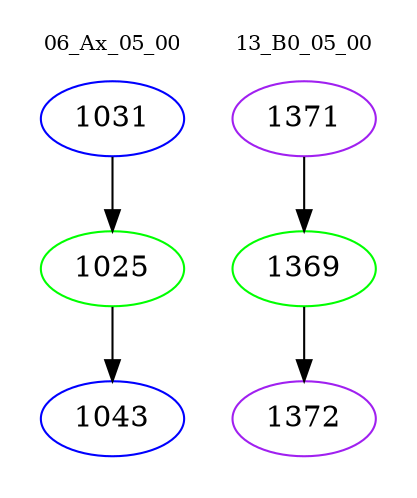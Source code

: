 digraph{
subgraph cluster_0 {
color = white
label = "06_Ax_05_00";
fontsize=10;
T0_1031 [label="1031", color="blue"]
T0_1031 -> T0_1025 [color="black"]
T0_1025 [label="1025", color="green"]
T0_1025 -> T0_1043 [color="black"]
T0_1043 [label="1043", color="blue"]
}
subgraph cluster_1 {
color = white
label = "13_B0_05_00";
fontsize=10;
T1_1371 [label="1371", color="purple"]
T1_1371 -> T1_1369 [color="black"]
T1_1369 [label="1369", color="green"]
T1_1369 -> T1_1372 [color="black"]
T1_1372 [label="1372", color="purple"]
}
}
